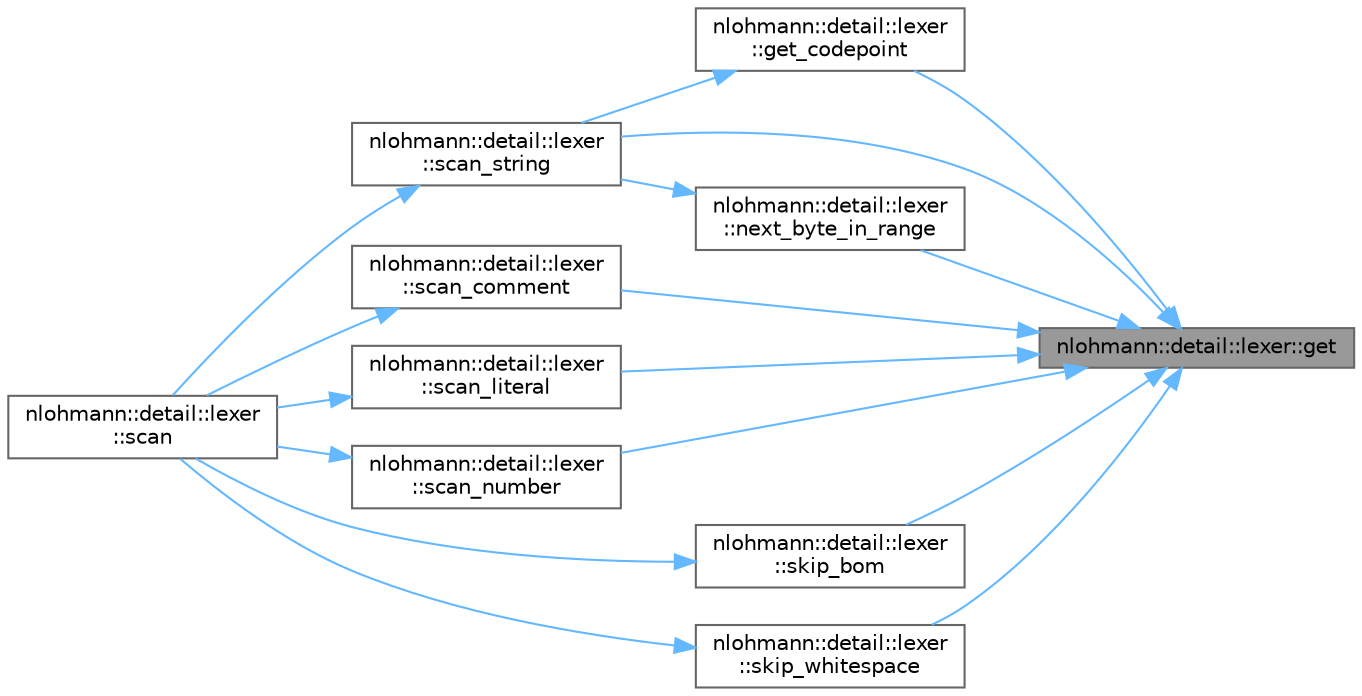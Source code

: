 digraph "nlohmann::detail::lexer::get"
{
 // LATEX_PDF_SIZE
  bgcolor="transparent";
  edge [fontname=Helvetica,fontsize=10,labelfontname=Helvetica,labelfontsize=10];
  node [fontname=Helvetica,fontsize=10,shape=box,height=0.2,width=0.4];
  rankdir="RL";
  Node1 [label="nlohmann::detail::lexer::get",height=0.2,width=0.4,color="gray40", fillcolor="grey60", style="filled", fontcolor="black",tooltip=" "];
  Node1 -> Node2 [dir="back",color="steelblue1",style="solid"];
  Node2 [label="nlohmann::detail::lexer\l::get_codepoint",height=0.2,width=0.4,color="grey40", fillcolor="white", style="filled",URL="$a01983.html#adcf663a9878f58544790f1b6faad2e42",tooltip="get codepoint from 4 hex characters following \\u"];
  Node2 -> Node3 [dir="back",color="steelblue1",style="solid"];
  Node3 [label="nlohmann::detail::lexer\l::scan_string",height=0.2,width=0.4,color="grey40", fillcolor="white", style="filled",URL="$a01983.html#ab6352978e03ebcbc3cd618cd17142f26",tooltip="scan a string literal"];
  Node3 -> Node4 [dir="back",color="steelblue1",style="solid"];
  Node4 [label="nlohmann::detail::lexer\l::scan",height=0.2,width=0.4,color="grey40", fillcolor="white", style="filled",URL="$a01983.html#a40320a8fef5f1f03b60c8b2f2f40af4d",tooltip=" "];
  Node1 -> Node5 [dir="back",color="steelblue1",style="solid"];
  Node5 [label="nlohmann::detail::lexer\l::next_byte_in_range",height=0.2,width=0.4,color="grey40", fillcolor="white", style="filled",URL="$a01983.html#af6fe701b8b3ca5f4a1b58db4658bdf87",tooltip="check if the next byte(s) are inside a given range"];
  Node5 -> Node3 [dir="back",color="steelblue1",style="solid"];
  Node1 -> Node6 [dir="back",color="steelblue1",style="solid"];
  Node6 [label="nlohmann::detail::lexer\l::scan_comment",height=0.2,width=0.4,color="grey40", fillcolor="white", style="filled",URL="$a01983.html#afdc68706ad20be93977cd0f97043ea7f",tooltip="scan a comment"];
  Node6 -> Node4 [dir="back",color="steelblue1",style="solid"];
  Node1 -> Node7 [dir="back",color="steelblue1",style="solid"];
  Node7 [label="nlohmann::detail::lexer\l::scan_literal",height=0.2,width=0.4,color="grey40", fillcolor="white", style="filled",URL="$a01983.html#ad89dec0ac0f4e851925a0499e043b18b",tooltip=" "];
  Node7 -> Node4 [dir="back",color="steelblue1",style="solid"];
  Node1 -> Node8 [dir="back",color="steelblue1",style="solid"];
  Node8 [label="nlohmann::detail::lexer\l::scan_number",height=0.2,width=0.4,color="grey40", fillcolor="white", style="filled",URL="$a01983.html#aab51a28e32c1957329141baff8eda1c4",tooltip="scan a number literal"];
  Node8 -> Node4 [dir="back",color="steelblue1",style="solid"];
  Node1 -> Node3 [dir="back",color="steelblue1",style="solid"];
  Node1 -> Node9 [dir="back",color="steelblue1",style="solid"];
  Node9 [label="nlohmann::detail::lexer\l::skip_bom",height=0.2,width=0.4,color="grey40", fillcolor="white", style="filled",URL="$a01983.html#a7cd7d55de2cd398660bc243c7229caf9",tooltip="skip the UTF-8 byte order mark"];
  Node9 -> Node4 [dir="back",color="steelblue1",style="solid"];
  Node1 -> Node10 [dir="back",color="steelblue1",style="solid"];
  Node10 [label="nlohmann::detail::lexer\l::skip_whitespace",height=0.2,width=0.4,color="grey40", fillcolor="white", style="filled",URL="$a01983.html#a449f3f3703dfbf8b757e12f002668604",tooltip=" "];
  Node10 -> Node4 [dir="back",color="steelblue1",style="solid"];
}
